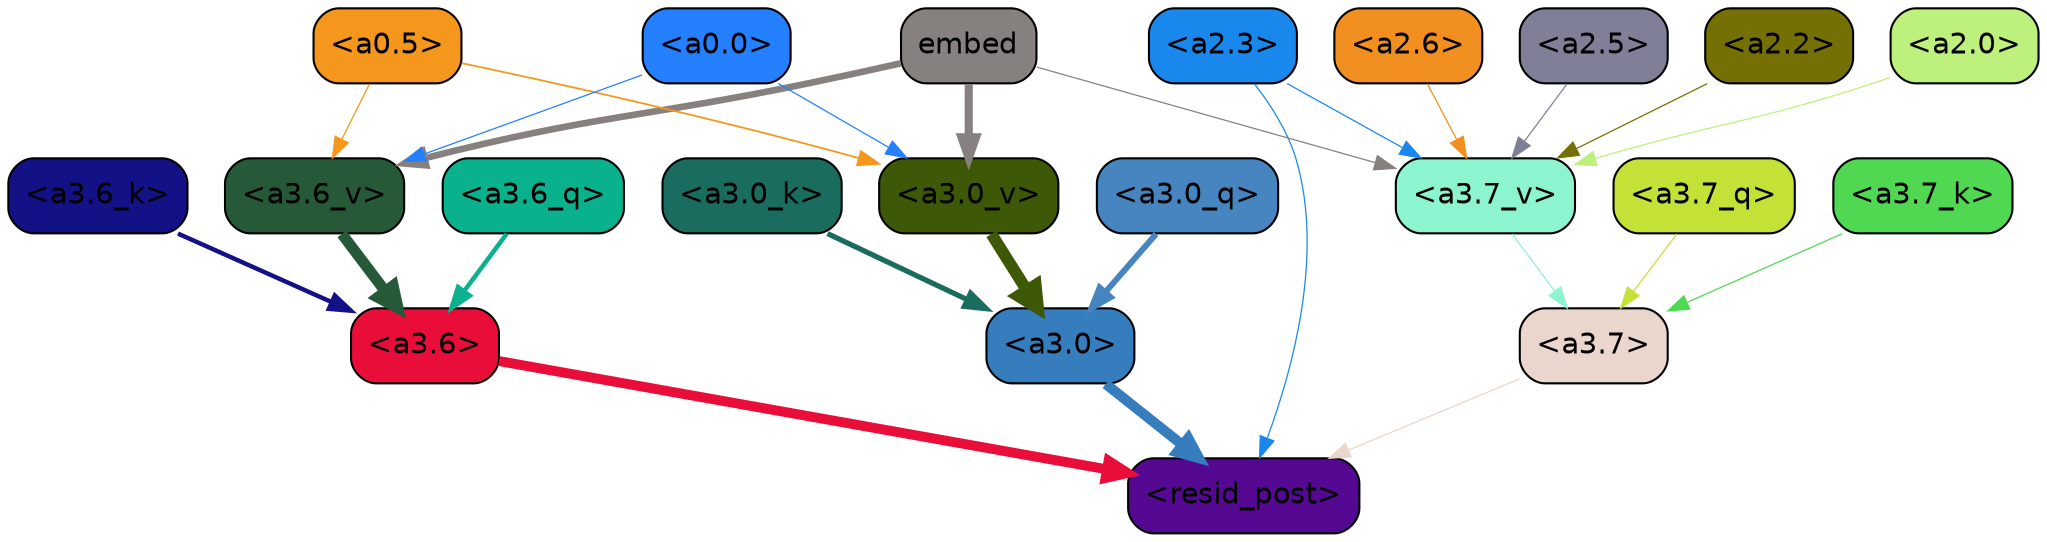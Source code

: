 strict digraph "" {
	graph [bgcolor=transparent,
		layout=dot,
		overlap=false,
		splines=true
	];
	"<a3.7>"	[color=black,
		fillcolor="#ead6cd",
		fontname=Helvetica,
		shape=box,
		style="filled, rounded"];
	"<resid_post>"	[color=black,
		fillcolor="#550993",
		fontname=Helvetica,
		shape=box,
		style="filled, rounded"];
	"<a3.7>" -> "<resid_post>"	[color="#ead6cd",
		penwidth=0.6];
	"<a3.6>"	[color=black,
		fillcolor="#e90e39",
		fontname=Helvetica,
		shape=box,
		style="filled, rounded"];
	"<a3.6>" -> "<resid_post>"	[color="#e90e39",
		penwidth=4.746312499046326];
	"<a3.0>"	[color=black,
		fillcolor="#367dbd",
		fontname=Helvetica,
		shape=box,
		style="filled, rounded"];
	"<a3.0>" -> "<resid_post>"	[color="#367dbd",
		penwidth=4.896343111991882];
	"<a2.3>"	[color=black,
		fillcolor="#1a87ec",
		fontname=Helvetica,
		shape=box,
		style="filled, rounded"];
	"<a2.3>" -> "<resid_post>"	[color="#1a87ec",
		penwidth=0.6];
	"<a3.7_v>"	[color=black,
		fillcolor="#8cf4ce",
		fontname=Helvetica,
		shape=box,
		style="filled, rounded"];
	"<a2.3>" -> "<a3.7_v>"	[color="#1a87ec",
		penwidth=0.6];
	"<a3.7_q>"	[color=black,
		fillcolor="#c4e138",
		fontname=Helvetica,
		shape=box,
		style="filled, rounded"];
	"<a3.7_q>" -> "<a3.7>"	[color="#c4e138",
		penwidth=0.6];
	"<a3.6_q>"	[color=black,
		fillcolor="#0ab18d",
		fontname=Helvetica,
		shape=box,
		style="filled, rounded"];
	"<a3.6_q>" -> "<a3.6>"	[color="#0ab18d",
		penwidth=2.160832464694977];
	"<a3.0_q>"	[color=black,
		fillcolor="#4685bf",
		fontname=Helvetica,
		shape=box,
		style="filled, rounded"];
	"<a3.0_q>" -> "<a3.0>"	[color="#4685bf",
		penwidth=2.870753765106201];
	"<a3.7_k>"	[color=black,
		fillcolor="#50d852",
		fontname=Helvetica,
		shape=box,
		style="filled, rounded"];
	"<a3.7_k>" -> "<a3.7>"	[color="#50d852",
		penwidth=0.6];
	"<a3.6_k>"	[color=black,
		fillcolor="#131186",
		fontname=Helvetica,
		shape=box,
		style="filled, rounded"];
	"<a3.6_k>" -> "<a3.6>"	[color="#131186",
		penwidth=2.13908451795578];
	"<a3.0_k>"	[color=black,
		fillcolor="#196c5e",
		fontname=Helvetica,
		shape=box,
		style="filled, rounded"];
	"<a3.0_k>" -> "<a3.0>"	[color="#196c5e",
		penwidth=2.520303964614868];
	"<a3.7_v>" -> "<a3.7>"	[color="#8cf4ce",
		penwidth=0.6];
	"<a3.6_v>"	[color=black,
		fillcolor="#265938",
		fontname=Helvetica,
		shape=box,
		style="filled, rounded"];
	"<a3.6_v>" -> "<a3.6>"	[color="#265938",
		penwidth=5.297133803367615];
	"<a3.0_v>"	[color=black,
		fillcolor="#3d5806",
		fontname=Helvetica,
		shape=box,
		style="filled, rounded"];
	"<a3.0_v>" -> "<a3.0>"	[color="#3d5806",
		penwidth=5.680712580680847];
	"<a2.6>"	[color=black,
		fillcolor="#f19020",
		fontname=Helvetica,
		shape=box,
		style="filled, rounded"];
	"<a2.6>" -> "<a3.7_v>"	[color="#f19020",
		penwidth=0.6];
	"<a2.5>"	[color=black,
		fillcolor="#7f7f98",
		fontname=Helvetica,
		shape=box,
		style="filled, rounded"];
	"<a2.5>" -> "<a3.7_v>"	[color="#7f7f98",
		penwidth=0.6];
	"<a2.2>"	[color=black,
		fillcolor="#757003",
		fontname=Helvetica,
		shape=box,
		style="filled, rounded"];
	"<a2.2>" -> "<a3.7_v>"	[color="#757003",
		penwidth=0.6];
	"<a2.0>"	[color=black,
		fillcolor="#bdf07c",
		fontname=Helvetica,
		shape=box,
		style="filled, rounded"];
	"<a2.0>" -> "<a3.7_v>"	[color="#bdf07c",
		penwidth=0.6];
	embed	[color=black,
		fillcolor="#86817e",
		fontname=Helvetica,
		shape=box,
		style="filled, rounded"];
	embed -> "<a3.7_v>"	[color="#86817e",
		penwidth=0.6];
	embed -> "<a3.6_v>"	[color="#86817e",
		penwidth=3.1766927242279053];
	embed -> "<a3.0_v>"	[color="#86817e",
		penwidth=3.9005755856633186];
	"<a0.5>"	[color=black,
		fillcolor="#f5971c",
		fontname=Helvetica,
		shape=box,
		style="filled, rounded"];
	"<a0.5>" -> "<a3.6_v>"	[color="#f5971c",
		penwidth=0.6];
	"<a0.5>" -> "<a3.0_v>"	[color="#f5971c",
		penwidth=0.8493617177009583];
	"<a0.0>"	[color=black,
		fillcolor="#2480fe",
		fontname=Helvetica,
		shape=box,
		style="filled, rounded"];
	"<a0.0>" -> "<a3.6_v>"	[color="#2480fe",
		penwidth=0.6];
	"<a0.0>" -> "<a3.0_v>"	[color="#2480fe",
		penwidth=0.6];
}
